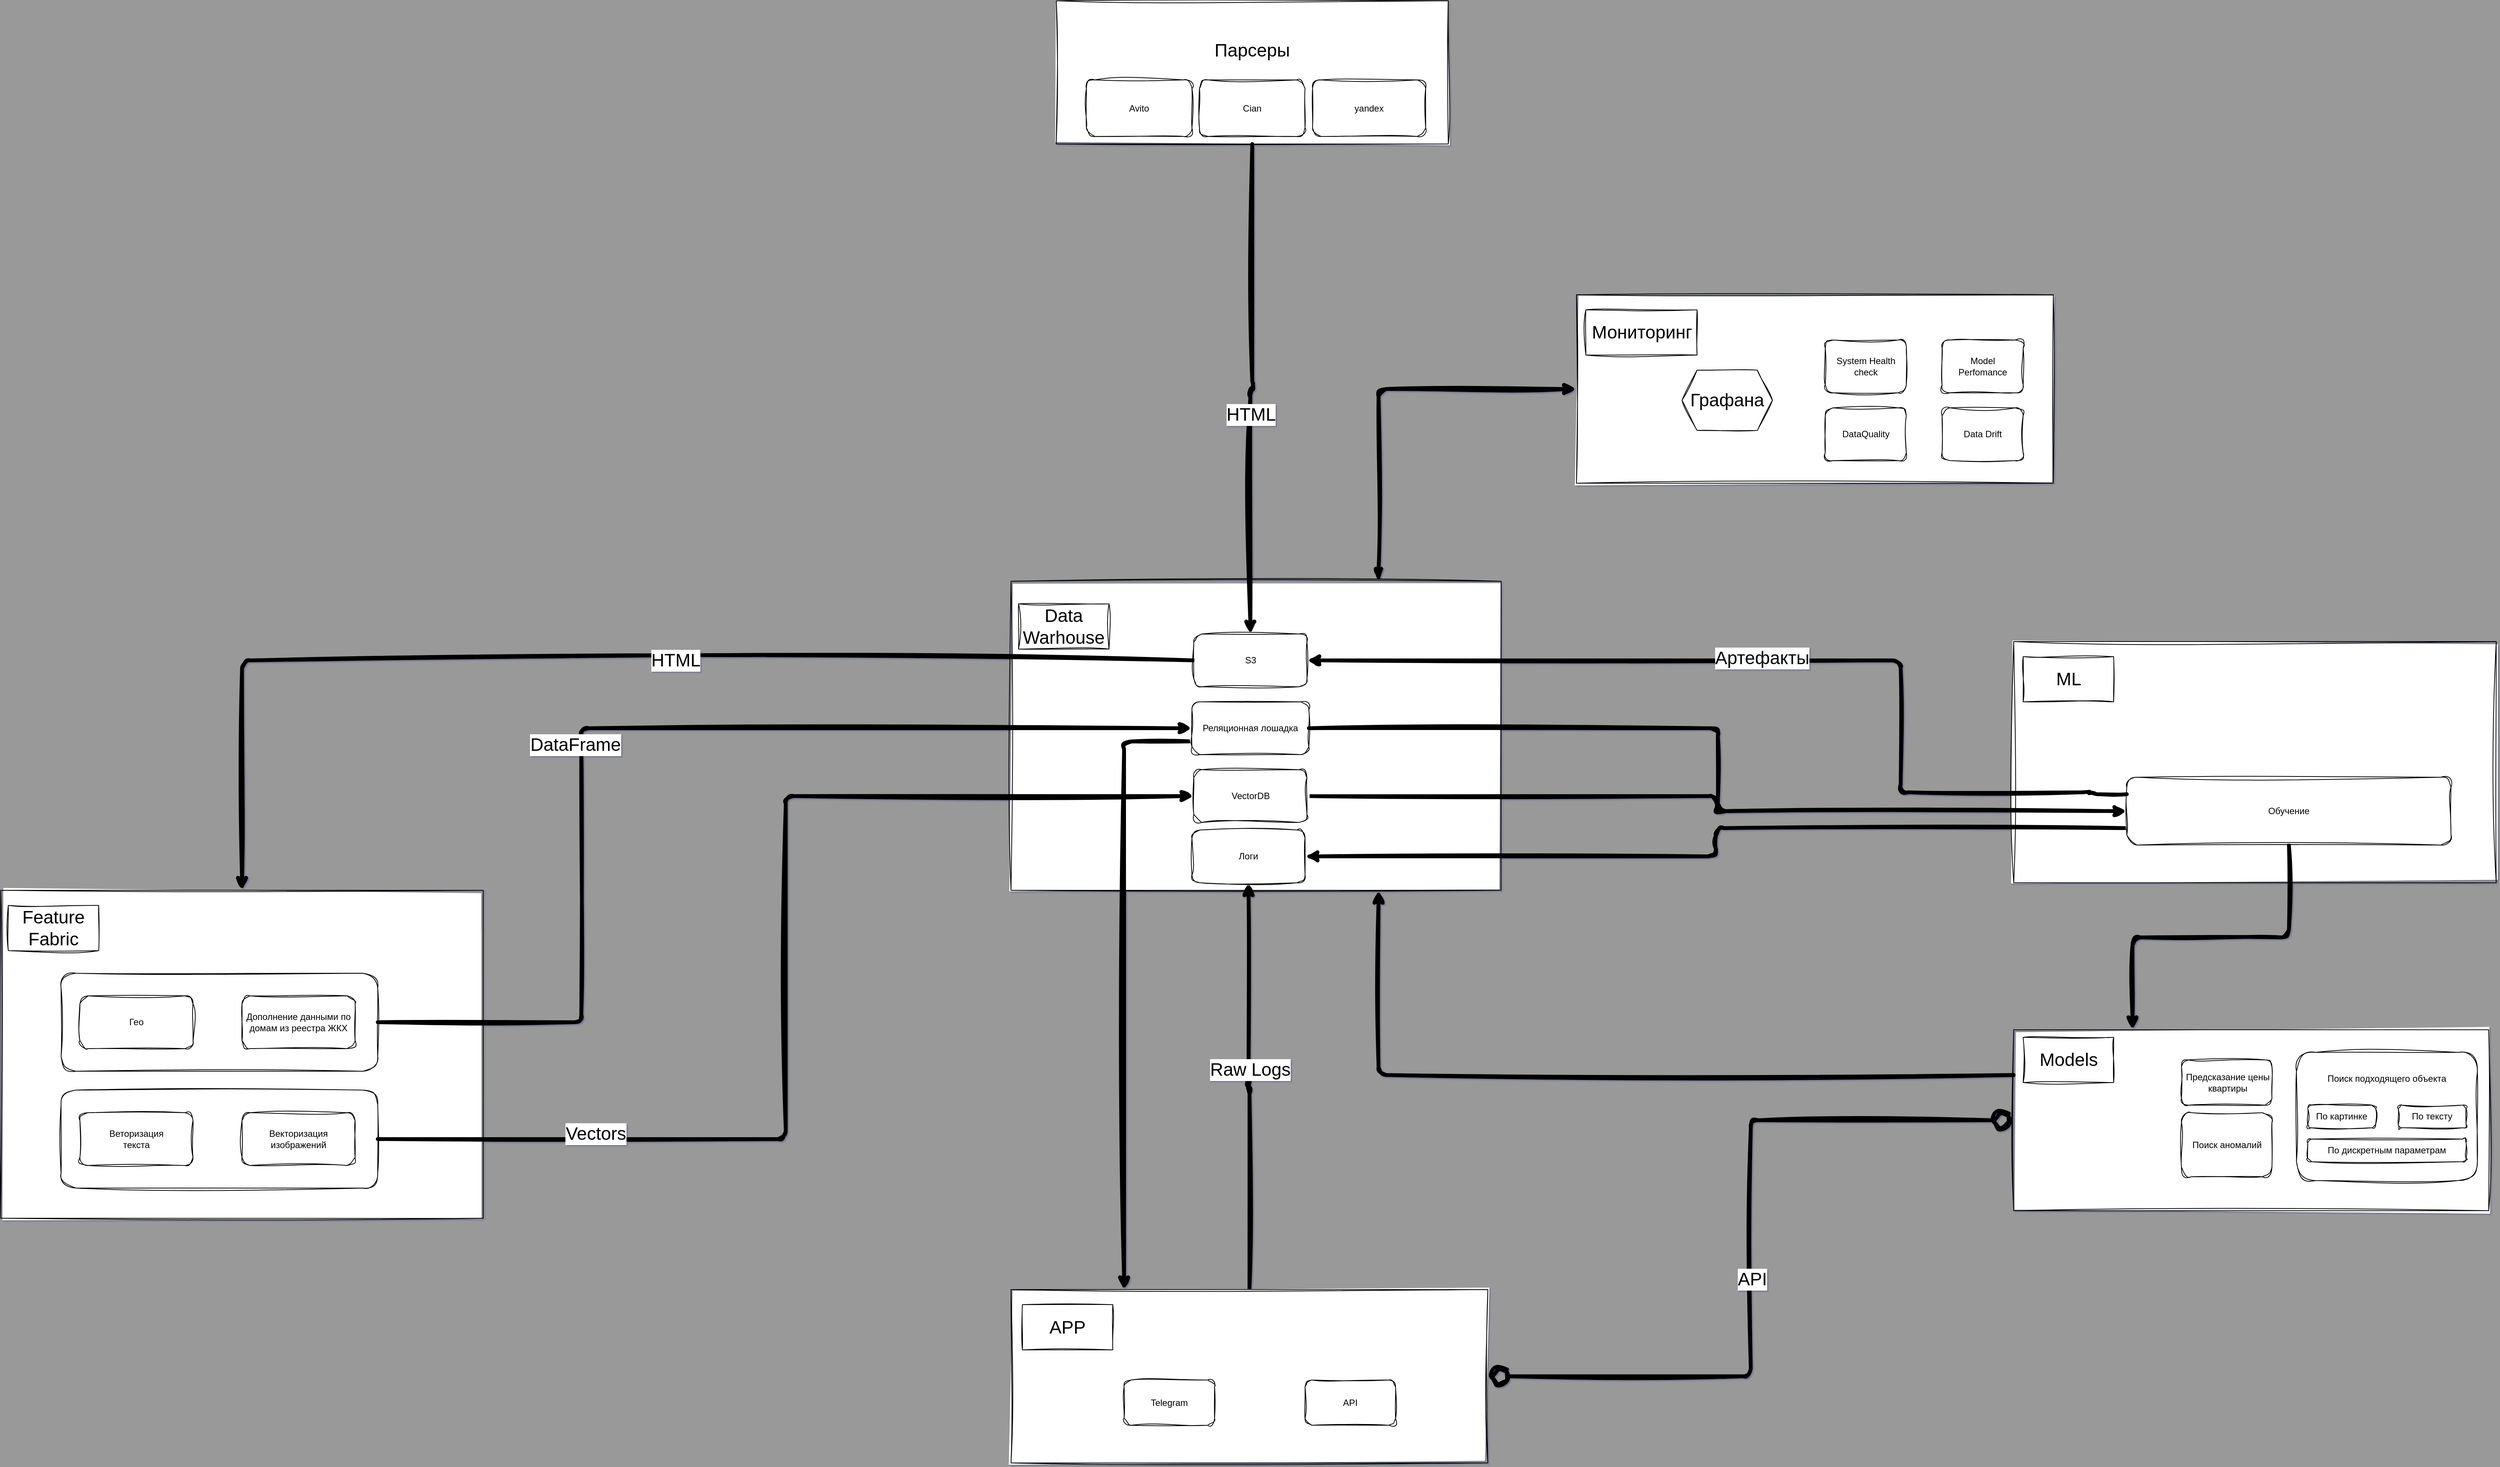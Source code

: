 <mxfile>
    <diagram id="0-qSzlRTfHiEZyhpgsYa" name="Page-1">
        <mxGraphModel dx="2696" dy="1608" grid="0" gridSize="10" guides="1" tooltips="1" connect="1" arrows="1" fold="1" page="0" pageScale="1" pageWidth="1200" pageHeight="1920" background="#999999" math="0" shadow="1">
            <root>
                <mxCell id="0"/>
                <mxCell id="1" parent="0"/>
                <mxCell id="56" value="" style="rounded=0;whiteSpace=wrap;html=1;sketch=1;curveFitting=1;jiggle=2;" parent="1" vertex="1">
                    <mxGeometry x="740" y="1750" width="640" height="435" as="geometry"/>
                </mxCell>
                <mxCell id="79" value="" style="rounded=1;whiteSpace=wrap;html=1;fontSize=24;sketch=1;curveFitting=1;jiggle=2;" parent="1" vertex="1">
                    <mxGeometry x="820" y="1860" width="420" height="130" as="geometry"/>
                </mxCell>
                <mxCell id="71" value="" style="rounded=1;whiteSpace=wrap;html=1;fontSize=24;sketch=1;curveFitting=1;jiggle=2;" parent="1" vertex="1">
                    <mxGeometry x="820" y="2015" width="420" height="130" as="geometry"/>
                </mxCell>
                <mxCell id="121" style="edgeStyle=orthogonalEdgeStyle;html=1;exitX=0.75;exitY=0;exitDx=0;exitDy=0;entryX=0;entryY=0.5;entryDx=0;entryDy=0;strokeWidth=5;fontSize=24;startArrow=classicThin;startFill=1;sketch=1;curveFitting=1;jiggle=2;" parent="1" source="7" target="95" edge="1">
                    <mxGeometry relative="1" as="geometry"/>
                </mxCell>
                <mxCell id="7" value="&lt;span style=&quot;font-size: 24px;&quot;&gt;&lt;br&gt;&lt;/span&gt;" style="rounded=0;whiteSpace=wrap;html=1;sketch=1;curveFitting=1;jiggle=2;" parent="1" vertex="1">
                    <mxGeometry x="2080" y="1340" width="650" height="410" as="geometry"/>
                </mxCell>
                <mxCell id="6" value="&lt;font style=&quot;font-size: 24px;&quot;&gt;Парсеры&lt;/font&gt;&lt;br&gt;&lt;br&gt;&lt;br&gt;&lt;br&gt;&lt;br&gt;" style="rounded=0;whiteSpace=wrap;html=1;sketch=1;curveFitting=1;jiggle=2;" parent="1" vertex="1">
                    <mxGeometry x="2140" y="570" width="520" height="190" as="geometry"/>
                </mxCell>
                <mxCell id="2" value="Avito" style="rounded=1;whiteSpace=wrap;html=1;sketch=1;curveFitting=1;jiggle=2;" parent="1" vertex="1">
                    <mxGeometry x="2180" y="675" width="140" height="75" as="geometry"/>
                </mxCell>
                <mxCell id="3" value="Cian" style="rounded=1;whiteSpace=wrap;html=1;sketch=1;curveFitting=1;jiggle=2;" parent="1" vertex="1">
                    <mxGeometry x="2330" y="675" width="140" height="75" as="geometry"/>
                </mxCell>
                <mxCell id="4" value="yandex" style="rounded=1;whiteSpace=wrap;html=1;sketch=1;curveFitting=1;jiggle=2;" parent="1" vertex="1">
                    <mxGeometry x="2480" y="675" width="150" height="75" as="geometry"/>
                </mxCell>
                <mxCell id="51" style="edgeStyle=orthogonalEdgeStyle;html=1;entryX=1;entryY=0.5;entryDx=0;entryDy=0;strokeColor=default;strokeWidth=5;fontSize=24;startArrow=circle;startFill=1;endArrow=circle;endFill=0;sketch=1;curveFitting=1;jiggle=2;" parent="1" source="14" target="19" edge="1">
                    <mxGeometry relative="1" as="geometry"/>
                </mxCell>
                <mxCell id="114" value="API" style="edgeLabel;html=1;align=center;verticalAlign=middle;resizable=0;points=[];fontSize=24;sketch=1;curveFitting=1;jiggle=2;" parent="51" vertex="1" connectable="0">
                    <mxGeometry x="0.078" y="1" relative="1" as="geometry">
                        <mxPoint as="offset"/>
                    </mxGeometry>
                </mxCell>
                <mxCell id="123" style="edgeStyle=orthogonalEdgeStyle;html=1;exitX=0;exitY=0.25;exitDx=0;exitDy=0;strokeWidth=5;entryX=0.75;entryY=1;entryDx=0;entryDy=0;sketch=1;curveFitting=1;jiggle=2;" parent="1" source="14" target="7" edge="1">
                    <mxGeometry relative="1" as="geometry">
                        <mxPoint x="3040" y="1830" as="targetPoint"/>
                    </mxGeometry>
                </mxCell>
                <mxCell id="14" value="&lt;span style=&quot;font-size: 24px;&quot;&gt;&lt;br&gt;&lt;/span&gt;" style="rounded=0;whiteSpace=wrap;html=1;sketch=1;curveFitting=1;jiggle=2;" parent="1" vertex="1">
                    <mxGeometry x="3410" y="1935" width="630" height="240" as="geometry"/>
                </mxCell>
                <mxCell id="15" value="&lt;div style=&quot;text-align: center;&quot;&gt;&lt;span style=&quot;background-color: initial;&quot;&gt;Предсказание цены квартиры&lt;/span&gt;&lt;br&gt;&lt;/div&gt;" style="rounded=1;whiteSpace=wrap;html=1;align=left;sketch=1;curveFitting=1;jiggle=2;" parent="1" vertex="1">
                    <mxGeometry x="3632.5" y="1975" width="120" height="60" as="geometry"/>
                </mxCell>
                <mxCell id="52" style="edgeStyle=orthogonalEdgeStyle;html=1;entryX=0.5;entryY=1;entryDx=0;entryDy=0;strokeColor=default;strokeWidth=5;fontSize=24;startArrow=none;startFill=0;exitX=0.5;exitY=0;exitDx=0;exitDy=0;sketch=1;curveFitting=1;jiggle=2;" parent="1" source="19" target="102" edge="1">
                    <mxGeometry relative="1" as="geometry">
                        <mxPoint x="2400" y="2060" as="targetPoint"/>
                    </mxGeometry>
                </mxCell>
                <mxCell id="111" value="Raw Logs" style="edgeLabel;html=1;align=center;verticalAlign=middle;resizable=0;points=[];fontSize=24;sketch=1;curveFitting=1;jiggle=2;" parent="52" vertex="1" connectable="0">
                    <mxGeometry x="0.083" y="-1" relative="1" as="geometry">
                        <mxPoint x="1" as="offset"/>
                    </mxGeometry>
                </mxCell>
                <mxCell id="19" value="&lt;span style=&quot;font-size: 24px;&quot;&gt;&lt;br&gt;&lt;/span&gt;" style="rounded=0;whiteSpace=wrap;html=1;sketch=1;curveFitting=1;jiggle=2;" parent="1" vertex="1">
                    <mxGeometry x="2080" y="2279.57" width="632.5" height="230" as="geometry"/>
                </mxCell>
                <mxCell id="20" value="Telegram" style="rounded=1;whiteSpace=wrap;html=1;sketch=1;curveFitting=1;jiggle=2;" parent="1" vertex="1">
                    <mxGeometry x="2230" y="2399.57" width="120" height="60" as="geometry"/>
                </mxCell>
                <mxCell id="21" value="API" style="rounded=1;whiteSpace=wrap;html=1;sketch=1;curveFitting=1;jiggle=2;" parent="1" vertex="1">
                    <mxGeometry x="2470" y="2399.57" width="120" height="60" as="geometry"/>
                </mxCell>
                <mxCell id="27" style="edgeStyle=orthogonalEdgeStyle;html=1;entryX=0.5;entryY=0;entryDx=0;entryDy=0;strokeWidth=5;fontSize=24;exitX=0.5;exitY=1;exitDx=0;exitDy=0;sketch=1;curveFitting=1;jiggle=2;" parent="1" source="6" target="69" edge="1">
                    <mxGeometry relative="1" as="geometry">
                        <mxPoint x="2410.04" y="570" as="sourcePoint"/>
                        <mxPoint x="2400" y="1000" as="targetPoint"/>
                    </mxGeometry>
                </mxCell>
                <mxCell id="82" value="HTML" style="edgeLabel;html=1;align=center;verticalAlign=middle;resizable=0;points=[];fontSize=24;sketch=1;curveFitting=1;jiggle=2;" parent="27" vertex="1" connectable="0">
                    <mxGeometry x="0.106" relative="1" as="geometry">
                        <mxPoint as="offset"/>
                    </mxGeometry>
                </mxCell>
                <mxCell id="106" style="edgeStyle=orthogonalEdgeStyle;html=1;strokeColor=default;strokeWidth=5;fontSize=24;startArrow=none;startFill=0;entryX=0;entryY=0.5;entryDx=0;entryDy=0;sketch=1;curveFitting=1;jiggle=2;" parent="1" source="30" target="89" edge="1">
                    <mxGeometry relative="1" as="geometry">
                        <mxPoint x="2910" y="1720" as="targetPoint"/>
                    </mxGeometry>
                </mxCell>
                <mxCell id="30" value="VectorDB" style="rounded=1;whiteSpace=wrap;html=1;sketch=1;curveFitting=1;jiggle=2;" parent="1" vertex="1">
                    <mxGeometry x="2322.5" y="1590" width="150" height="70" as="geometry"/>
                </mxCell>
                <mxCell id="122" style="edgeStyle=orthogonalEdgeStyle;html=1;exitX=0;exitY=0.75;exitDx=0;exitDy=0;strokeWidth=5;sketch=1;curveFitting=1;jiggle=2;" parent="1" source="32" edge="1">
                    <mxGeometry relative="1" as="geometry">
                        <mxPoint x="2230" y="2280" as="targetPoint"/>
                        <Array as="points">
                            <mxPoint x="2230" y="1553"/>
                        </Array>
                    </mxGeometry>
                </mxCell>
                <mxCell id="32" value="Реляционная лошадка" style="rounded=1;whiteSpace=wrap;html=1;sketch=1;curveFitting=1;jiggle=2;" parent="1" vertex="1">
                    <mxGeometry x="2320" y="1500" width="155" height="70" as="geometry"/>
                </mxCell>
                <mxCell id="43" value="&lt;div style=&quot;&quot;&gt;&lt;span style=&quot;background-color: initial;&quot;&gt;Поиск подходящего объекта&lt;/span&gt;&lt;/div&gt;&lt;div style=&quot;&quot;&gt;&lt;span style=&quot;background-color: initial;&quot;&gt;&lt;br&gt;&lt;/span&gt;&lt;/div&gt;&lt;div style=&quot;&quot;&gt;&lt;span style=&quot;background-color: initial;&quot;&gt;&lt;br&gt;&lt;/span&gt;&lt;/div&gt;&lt;div style=&quot;&quot;&gt;&lt;span style=&quot;background-color: initial;&quot;&gt;&lt;br&gt;&lt;/span&gt;&lt;/div&gt;&lt;div style=&quot;&quot;&gt;&lt;span style=&quot;background-color: initial;&quot;&gt;&lt;br&gt;&lt;/span&gt;&lt;/div&gt;&lt;div style=&quot;&quot;&gt;&lt;span style=&quot;background-color: initial;&quot;&gt;&lt;br&gt;&lt;/span&gt;&lt;/div&gt;&lt;div style=&quot;&quot;&gt;&lt;span style=&quot;background-color: initial;&quot;&gt;&lt;br&gt;&lt;/span&gt;&lt;/div&gt;&lt;div style=&quot;&quot;&gt;&lt;span style=&quot;background-color: initial;&quot;&gt;&lt;br&gt;&lt;/span&gt;&lt;/div&gt;" style="rounded=1;whiteSpace=wrap;html=1;align=center;sketch=1;curveFitting=1;jiggle=2;" parent="1" vertex="1">
                    <mxGeometry x="3785" y="1965" width="240" height="170" as="geometry"/>
                </mxCell>
                <mxCell id="44" value="&lt;div style=&quot;&quot;&gt;По картинке&lt;/div&gt;" style="rounded=1;whiteSpace=wrap;html=1;align=center;sketch=1;curveFitting=1;jiggle=2;" parent="1" vertex="1">
                    <mxGeometry x="3800" y="2035" width="90" height="30" as="geometry"/>
                </mxCell>
                <mxCell id="45" value="&lt;div style=&quot;&quot;&gt;По тексту&lt;/div&gt;" style="rounded=1;whiteSpace=wrap;html=1;align=center;sketch=1;curveFitting=1;jiggle=2;" parent="1" vertex="1">
                    <mxGeometry x="3920" y="2035" width="90" height="30" as="geometry"/>
                </mxCell>
                <mxCell id="46" value="&lt;div style=&quot;&quot;&gt;По дискретным параметрам&lt;/div&gt;" style="rounded=1;whiteSpace=wrap;html=1;align=center;sketch=1;curveFitting=1;jiggle=2;" parent="1" vertex="1">
                    <mxGeometry x="3800" y="2080" width="210" height="30" as="geometry"/>
                </mxCell>
                <mxCell id="49" value="Поиск аномалий" style="rounded=1;whiteSpace=wrap;html=1;align=center;sketch=1;curveFitting=1;jiggle=2;" parent="1" vertex="1">
                    <mxGeometry x="3632.5" y="2045" width="120" height="85" as="geometry"/>
                </mxCell>
                <mxCell id="67" style="edgeStyle=orthogonalEdgeStyle;html=1;entryX=0;entryY=0.5;entryDx=0;entryDy=0;strokeColor=default;strokeWidth=5;fontSize=24;startArrow=none;startFill=0;exitX=1;exitY=0.5;exitDx=0;exitDy=0;sketch=1;curveFitting=1;jiggle=2;" parent="1" source="71" target="30" edge="1">
                    <mxGeometry relative="1" as="geometry"/>
                </mxCell>
                <mxCell id="85" value="Vectors" style="edgeLabel;html=1;align=center;verticalAlign=middle;resizable=0;points=[];fontSize=24;sketch=1;curveFitting=1;jiggle=2;" parent="67" vertex="1" connectable="0">
                    <mxGeometry x="-0.624" y="7" relative="1" as="geometry">
                        <mxPoint as="offset"/>
                    </mxGeometry>
                </mxCell>
                <mxCell id="58" value="Feature Fabric" style="whiteSpace=wrap;html=1;fontSize=24;sketch=1;curveFitting=1;jiggle=2;" parent="1" vertex="1">
                    <mxGeometry x="750" y="1770" width="120" height="60" as="geometry"/>
                </mxCell>
                <mxCell id="59" value="Data&lt;br&gt;Warhouse" style="whiteSpace=wrap;html=1;fontSize=24;sketch=1;curveFitting=1;jiggle=2;" parent="1" vertex="1">
                    <mxGeometry x="2090" y="1370" width="120" height="60" as="geometry"/>
                </mxCell>
                <mxCell id="60" value="Models" style="whiteSpace=wrap;html=1;fontSize=24;sketch=1;curveFitting=1;jiggle=2;" parent="1" vertex="1">
                    <mxGeometry x="3422.5" y="1945" width="120" height="60" as="geometry"/>
                </mxCell>
                <mxCell id="61" value="APP" style="whiteSpace=wrap;html=1;fontSize=24;sketch=1;curveFitting=1;jiggle=2;" parent="1" vertex="1">
                    <mxGeometry x="2095" y="2299.57" width="120" height="60" as="geometry"/>
                </mxCell>
                <mxCell id="62" value="Веторизация&lt;br&gt;текста" style="rounded=1;whiteSpace=wrap;html=1;sketch=1;curveFitting=1;jiggle=2;" parent="1" vertex="1">
                    <mxGeometry x="845" y="2045" width="150" height="70" as="geometry"/>
                </mxCell>
                <mxCell id="63" value="Гео" style="rounded=1;whiteSpace=wrap;html=1;sketch=1;curveFitting=1;jiggle=2;" parent="1" vertex="1">
                    <mxGeometry x="845" y="1890" width="150" height="70" as="geometry"/>
                </mxCell>
                <mxCell id="65" value="Дополнение данными по домам из реестра ЖКХ" style="rounded=1;whiteSpace=wrap;html=1;sketch=1;curveFitting=1;jiggle=2;" parent="1" vertex="1">
                    <mxGeometry x="1060" y="1890" width="150" height="70" as="geometry"/>
                </mxCell>
                <mxCell id="66" value="Векторизация изображений" style="rounded=1;whiteSpace=wrap;html=1;sketch=1;curveFitting=1;jiggle=2;" parent="1" vertex="1">
                    <mxGeometry x="1060" y="2045" width="150" height="70" as="geometry"/>
                </mxCell>
                <mxCell id="75" style="edgeStyle=orthogonalEdgeStyle;html=1;entryX=0.5;entryY=0;entryDx=0;entryDy=0;strokeColor=default;strokeWidth=5;fontSize=24;startArrow=none;startFill=0;sketch=1;curveFitting=1;jiggle=2;" parent="1" source="69" target="56" edge="1">
                    <mxGeometry relative="1" as="geometry"/>
                </mxCell>
                <mxCell id="83" value="HTML" style="edgeLabel;html=1;align=center;verticalAlign=middle;resizable=0;points=[];fontSize=24;sketch=1;curveFitting=1;jiggle=2;" parent="75" vertex="1" connectable="0">
                    <mxGeometry x="-0.122" relative="1" as="geometry">
                        <mxPoint as="offset"/>
                    </mxGeometry>
                </mxCell>
                <mxCell id="69" value="S3" style="rounded=1;whiteSpace=wrap;html=1;sketch=1;curveFitting=1;jiggle=2;" parent="1" vertex="1">
                    <mxGeometry x="2322.5" y="1410" width="150" height="70" as="geometry"/>
                </mxCell>
                <mxCell id="70" value="" style="rounded=0;whiteSpace=wrap;html=1;sketch=1;curveFitting=1;jiggle=2;" parent="1" vertex="1">
                    <mxGeometry x="3410" y="1420" width="640" height="320" as="geometry"/>
                </mxCell>
                <mxCell id="77" style="edgeStyle=orthogonalEdgeStyle;html=1;entryX=0;entryY=0.5;entryDx=0;entryDy=0;strokeColor=default;strokeWidth=5;fontSize=24;startArrow=none;startFill=0;exitX=1;exitY=0.5;exitDx=0;exitDy=0;sketch=1;curveFitting=1;jiggle=2;" parent="1" source="79" target="32" edge="1">
                    <mxGeometry relative="1" as="geometry">
                        <mxPoint x="1720" y="1575.75" as="sourcePoint"/>
                        <Array as="points">
                            <mxPoint x="1510" y="1925"/>
                            <mxPoint x="1510" y="1535"/>
                        </Array>
                    </mxGeometry>
                </mxCell>
                <mxCell id="86" value="DataFrame" style="edgeLabel;html=1;align=center;verticalAlign=middle;resizable=0;points=[];fontSize=24;sketch=1;curveFitting=1;jiggle=2;" parent="77" vertex="1" connectable="0">
                    <mxGeometry x="-0.131" y="8" relative="1" as="geometry">
                        <mxPoint as="offset"/>
                    </mxGeometry>
                </mxCell>
                <mxCell id="88" value="ML" style="whiteSpace=wrap;html=1;fontSize=24;sketch=1;curveFitting=1;jiggle=2;" parent="1" vertex="1">
                    <mxGeometry x="3422.5" y="1440" width="120" height="60" as="geometry"/>
                </mxCell>
                <mxCell id="100" style="edgeStyle=orthogonalEdgeStyle;html=1;entryX=0.25;entryY=0;entryDx=0;entryDy=0;strokeColor=default;strokeWidth=5;fontSize=24;startArrow=none;startFill=0;sketch=1;curveFitting=1;jiggle=2;" parent="1" source="89" target="14" edge="1">
                    <mxGeometry relative="1" as="geometry"/>
                </mxCell>
                <mxCell id="118" style="edgeStyle=orthogonalEdgeStyle;html=1;exitX=0;exitY=0.75;exitDx=0;exitDy=0;entryX=1;entryY=0.5;entryDx=0;entryDy=0;strokeWidth=5;sketch=1;curveFitting=1;jiggle=2;" parent="1" source="89" target="102" edge="1">
                    <mxGeometry relative="1" as="geometry">
                        <mxPoint x="3070" y="1750" as="targetPoint"/>
                    </mxGeometry>
                </mxCell>
                <mxCell id="89" value="Обучение" style="rounded=1;whiteSpace=wrap;html=1;sketch=1;curveFitting=1;jiggle=2;" parent="1" vertex="1">
                    <mxGeometry x="3560" y="1600" width="430" height="90" as="geometry"/>
                </mxCell>
                <mxCell id="101" style="edgeStyle=orthogonalEdgeStyle;html=1;entryX=1;entryY=0.5;entryDx=0;entryDy=0;strokeColor=default;strokeWidth=5;fontSize=24;startArrow=none;startFill=0;exitX=0;exitY=0.25;exitDx=0;exitDy=0;sketch=1;curveFitting=1;jiggle=2;" parent="1" source="89" target="69" edge="1">
                    <mxGeometry relative="1" as="geometry">
                        <Array as="points">
                            <mxPoint x="3510" y="1622"/>
                            <mxPoint x="3510" y="1620"/>
                            <mxPoint x="3260" y="1620"/>
                            <mxPoint x="3260" y="1445"/>
                        </Array>
                        <mxPoint x="3560" y="1520" as="sourcePoint"/>
                    </mxGeometry>
                </mxCell>
                <mxCell id="120" value="&lt;font style=&quot;font-size: 24px;&quot;&gt;Артефакты&lt;/font&gt;" style="edgeLabel;html=1;align=center;verticalAlign=middle;resizable=0;points=[];fontSize=11;sketch=1;curveFitting=1;jiggle=2;" parent="101" vertex="1" connectable="0">
                    <mxGeometry x="0.047" y="-3" relative="1" as="geometry">
                        <mxPoint as="offset"/>
                    </mxGeometry>
                </mxCell>
                <mxCell id="95" value="" style="rounded=0;whiteSpace=wrap;html=1;sketch=1;curveFitting=1;jiggle=2;" parent="1" vertex="1">
                    <mxGeometry x="2830" y="960" width="632.5" height="250" as="geometry"/>
                </mxCell>
                <mxCell id="96" value="Мониторинг" style="whiteSpace=wrap;html=1;fontSize=24;sketch=1;curveFitting=1;jiggle=2;" parent="1" vertex="1">
                    <mxGeometry x="2842.5" y="980" width="147.5" height="60" as="geometry"/>
                </mxCell>
                <mxCell id="97" value="Model&lt;br&gt;Perfomance" style="rounded=1;whiteSpace=wrap;html=1;sketch=1;curveFitting=1;jiggle=2;" parent="1" vertex="1">
                    <mxGeometry x="3315" y="1020" width="107.5" height="70" as="geometry"/>
                </mxCell>
                <mxCell id="102" value="Логи" style="rounded=1;whiteSpace=wrap;html=1;sketch=1;curveFitting=1;jiggle=2;" parent="1" vertex="1">
                    <mxGeometry x="2320" y="1670" width="150" height="70" as="geometry"/>
                </mxCell>
                <mxCell id="103" value="DataQuality" style="rounded=1;whiteSpace=wrap;html=1;sketch=1;curveFitting=1;jiggle=2;" parent="1" vertex="1">
                    <mxGeometry x="3160" y="1110" width="107.5" height="70" as="geometry"/>
                </mxCell>
                <mxCell id="104" value="Data Drift" style="rounded=1;whiteSpace=wrap;html=1;sketch=1;curveFitting=1;jiggle=2;" parent="1" vertex="1">
                    <mxGeometry x="3315" y="1110" width="107.5" height="70" as="geometry"/>
                </mxCell>
                <mxCell id="105" style="edgeStyle=orthogonalEdgeStyle;html=1;entryX=0;entryY=0.5;entryDx=0;entryDy=0;strokeColor=default;strokeWidth=5;fontSize=24;startArrow=none;startFill=0;sketch=1;curveFitting=1;jiggle=2;" parent="1" source="32" target="89" edge="1">
                    <mxGeometry relative="1" as="geometry"/>
                </mxCell>
                <mxCell id="109" value="System Health check" style="rounded=1;whiteSpace=wrap;html=1;sketch=1;curveFitting=1;jiggle=2;" parent="1" vertex="1">
                    <mxGeometry x="3160" y="1020" width="107.5" height="70" as="geometry"/>
                </mxCell>
                <mxCell id="116" value="Графана" style="shape=hexagon;perimeter=hexagonPerimeter2;whiteSpace=wrap;html=1;fixedSize=1;fontSize=24;sketch=1;curveFitting=1;jiggle=2;" parent="1" vertex="1">
                    <mxGeometry x="2970" y="1060" width="120" height="80" as="geometry"/>
                </mxCell>
            </root>
        </mxGraphModel>
    </diagram>
</mxfile>